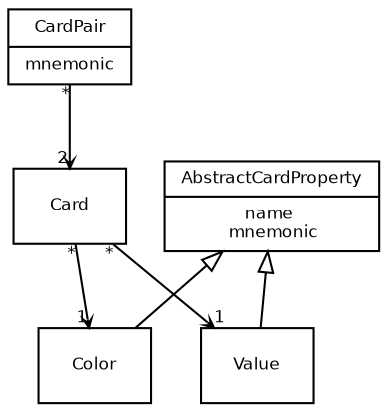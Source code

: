 // How to generate the SVG file:
// dot -Tsvg -odoc/domain_model/speedcards-mnemonics-domain-model.svg doc/domain_model/speedcards-mnemonics-domain-model.dot
digraph SpeedcardsMnemonicsDomainModel {

  //
  // Layout basics
  //

  fontname = "Bitstream Vera Sans, Arial"
  fontsize = 8

  node [
    fontname = "Bitstream Vera Sans, Arial"
    fontsize = 8
    shape = "record"
  ]

  edge [
    fontname = "Bitstream Vera Sans, Arial"
    fontsize = 8
  ]


  //
  // Entities
  //

   Color                [label = "Color"]
   Value                [label = "Value"]
   Card                 [label = "Card"]
   CardPair             [label = "{CardPair | mnemonic}"]
   AbstractCardProperty [label = "{AbstractCardProperty | name \n mnemonic}"]


  //
  // Relations without labels
  //

  edge [
    label = ""
    arrowtail = ""
    dir = ""
    arrowhead = "open"
    arrowsize = .4
  ]

  Card     -> Color [taillabel="*"    headlabel="1"]
  Card     -> Value [taillabel="*"    headlabel="1"]
  CardPair -> Card  [taillabel="*"    headlabel="2"]


  //
  // Relations with labels
  //

  edge [
    arrowtail = ""
    dir = ""
  ]


  //
  // Inheritance
  //

  edge [
    taillabel = ""
    headlabel = ""
    arrowtail = "empty"
    dir = "back"
    label = ""
    arrowsize = 1
  ]

  AbstractCardProperty -> Color
  AbstractCardProperty -> Value


  //
  // Notes
  //

  node [
    fontname = "Bitstream Vera Sans, Arial"
    fontsize = 8
    shape = "note"
    style = filled
    color = cornflowerblue
    fillcolor = white
 ]

  edge [
    style = dashed
    arrowtail = "none"
    arrowhead = "none"
    label = ""
    color = cornflowerblue
  ]



  //
  // Invisible edges to improve the layout
  //

  edge [
    style = invis
    label = ""
  ]


  //
  // Questions
  //

  node [
    fontname = "Bitstream Vera Sans, Arial"
    fontsize = 8
    shape = ellipse
    style = filled
    color = orange
  ]

  edge [
    style = dashed
    arrowtail = "none"
    arrowhead = "none"
    label = ""
    color = orange
  ]

}